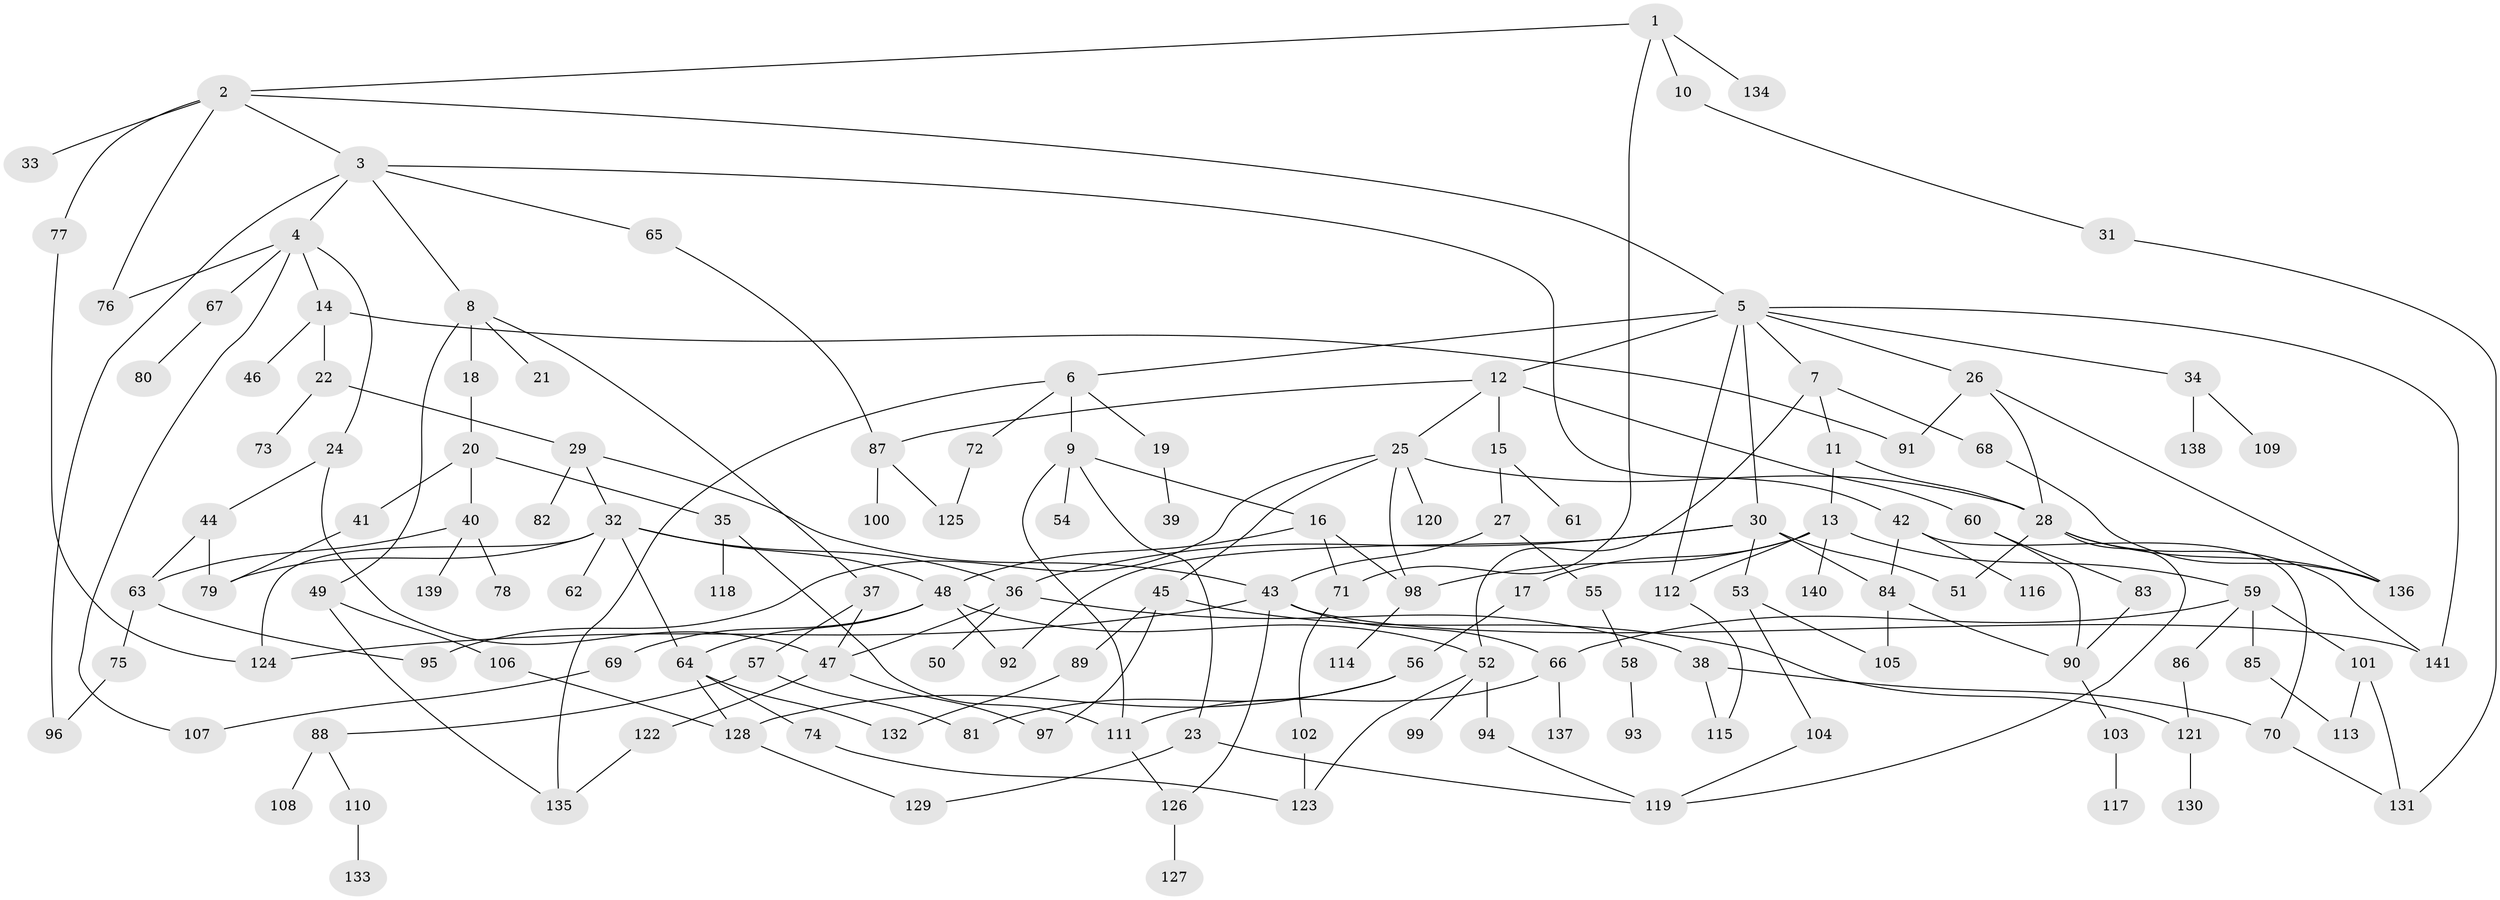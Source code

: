 // coarse degree distribution, {3: 0.2261904761904762, 18: 0.011904761904761904, 16: 0.011904761904761904, 8: 0.023809523809523808, 5: 0.03571428571428571, 14: 0.011904761904761904, 6: 0.05952380952380952, 4: 0.05952380952380952, 2: 0.25, 1: 0.2976190476190476, 9: 0.011904761904761904}
// Generated by graph-tools (version 1.1) at 2025/17/03/04/25 18:17:02]
// undirected, 141 vertices, 198 edges
graph export_dot {
graph [start="1"]
  node [color=gray90,style=filled];
  1;
  2;
  3;
  4;
  5;
  6;
  7;
  8;
  9;
  10;
  11;
  12;
  13;
  14;
  15;
  16;
  17;
  18;
  19;
  20;
  21;
  22;
  23;
  24;
  25;
  26;
  27;
  28;
  29;
  30;
  31;
  32;
  33;
  34;
  35;
  36;
  37;
  38;
  39;
  40;
  41;
  42;
  43;
  44;
  45;
  46;
  47;
  48;
  49;
  50;
  51;
  52;
  53;
  54;
  55;
  56;
  57;
  58;
  59;
  60;
  61;
  62;
  63;
  64;
  65;
  66;
  67;
  68;
  69;
  70;
  71;
  72;
  73;
  74;
  75;
  76;
  77;
  78;
  79;
  80;
  81;
  82;
  83;
  84;
  85;
  86;
  87;
  88;
  89;
  90;
  91;
  92;
  93;
  94;
  95;
  96;
  97;
  98;
  99;
  100;
  101;
  102;
  103;
  104;
  105;
  106;
  107;
  108;
  109;
  110;
  111;
  112;
  113;
  114;
  115;
  116;
  117;
  118;
  119;
  120;
  121;
  122;
  123;
  124;
  125;
  126;
  127;
  128;
  129;
  130;
  131;
  132;
  133;
  134;
  135;
  136;
  137;
  138;
  139;
  140;
  141;
  1 -- 2;
  1 -- 10;
  1 -- 71;
  1 -- 134;
  2 -- 3;
  2 -- 5;
  2 -- 33;
  2 -- 76;
  2 -- 77;
  3 -- 4;
  3 -- 8;
  3 -- 42;
  3 -- 65;
  3 -- 96;
  4 -- 14;
  4 -- 24;
  4 -- 67;
  4 -- 76;
  4 -- 107;
  5 -- 6;
  5 -- 7;
  5 -- 12;
  5 -- 26;
  5 -- 30;
  5 -- 34;
  5 -- 141;
  5 -- 112;
  6 -- 9;
  6 -- 19;
  6 -- 72;
  6 -- 135;
  7 -- 11;
  7 -- 52;
  7 -- 68;
  8 -- 18;
  8 -- 21;
  8 -- 37;
  8 -- 49;
  9 -- 16;
  9 -- 23;
  9 -- 54;
  9 -- 111;
  10 -- 31;
  11 -- 13;
  11 -- 28;
  12 -- 15;
  12 -- 25;
  12 -- 60;
  12 -- 87;
  13 -- 17;
  13 -- 59;
  13 -- 112;
  13 -- 140;
  13 -- 98;
  14 -- 22;
  14 -- 46;
  14 -- 91;
  15 -- 27;
  15 -- 61;
  16 -- 98;
  16 -- 48;
  16 -- 71;
  17 -- 56;
  18 -- 20;
  19 -- 39;
  20 -- 35;
  20 -- 40;
  20 -- 41;
  22 -- 29;
  22 -- 73;
  23 -- 129;
  23 -- 119;
  24 -- 44;
  24 -- 47;
  25 -- 45;
  25 -- 95;
  25 -- 120;
  25 -- 28;
  25 -- 98;
  26 -- 28;
  26 -- 136;
  26 -- 91;
  27 -- 55;
  27 -- 43;
  28 -- 51;
  28 -- 136;
  28 -- 119;
  28 -- 141;
  29 -- 32;
  29 -- 43;
  29 -- 82;
  30 -- 36;
  30 -- 53;
  30 -- 84;
  30 -- 92;
  30 -- 51;
  31 -- 131;
  32 -- 48;
  32 -- 62;
  32 -- 64;
  32 -- 79;
  32 -- 124;
  32 -- 36;
  34 -- 109;
  34 -- 138;
  35 -- 118;
  35 -- 111;
  36 -- 38;
  36 -- 50;
  36 -- 47;
  37 -- 57;
  37 -- 47;
  38 -- 70;
  38 -- 115;
  40 -- 78;
  40 -- 139;
  40 -- 63;
  41 -- 79;
  42 -- 70;
  42 -- 84;
  42 -- 116;
  43 -- 141;
  43 -- 126;
  43 -- 124;
  43 -- 66;
  44 -- 63;
  44 -- 79;
  45 -- 89;
  45 -- 97;
  45 -- 121;
  47 -- 122;
  47 -- 97;
  48 -- 69;
  48 -- 92;
  48 -- 64;
  48 -- 52;
  49 -- 106;
  49 -- 135;
  52 -- 94;
  52 -- 99;
  52 -- 123;
  53 -- 104;
  53 -- 105;
  55 -- 58;
  56 -- 81;
  56 -- 128;
  57 -- 88;
  57 -- 81;
  58 -- 93;
  59 -- 66;
  59 -- 85;
  59 -- 86;
  59 -- 101;
  60 -- 83;
  60 -- 90;
  63 -- 75;
  63 -- 95;
  64 -- 74;
  64 -- 132;
  64 -- 128;
  65 -- 87;
  66 -- 111;
  66 -- 137;
  67 -- 80;
  68 -- 136;
  69 -- 107;
  70 -- 131;
  71 -- 102;
  72 -- 125;
  74 -- 123;
  75 -- 96;
  77 -- 124;
  83 -- 90;
  84 -- 90;
  84 -- 105;
  85 -- 113;
  86 -- 121;
  87 -- 100;
  87 -- 125;
  88 -- 108;
  88 -- 110;
  89 -- 132;
  90 -- 103;
  94 -- 119;
  98 -- 114;
  101 -- 131;
  101 -- 113;
  102 -- 123;
  103 -- 117;
  104 -- 119;
  106 -- 128;
  110 -- 133;
  111 -- 126;
  112 -- 115;
  121 -- 130;
  122 -- 135;
  126 -- 127;
  128 -- 129;
}
